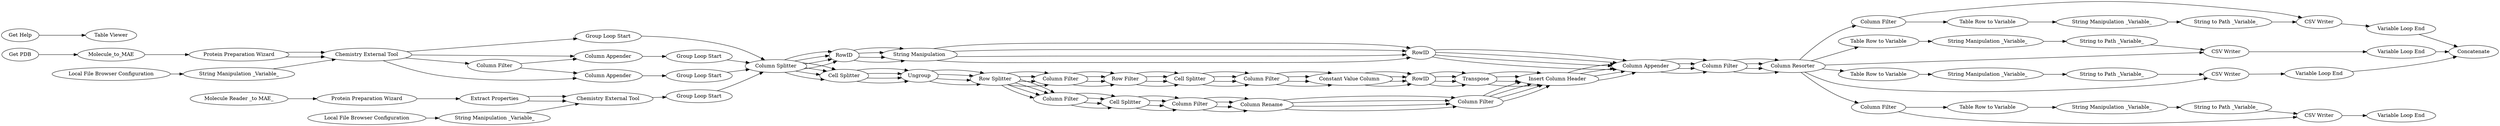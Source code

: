 digraph {
	15193 [label="Group Loop Start"]
	15262 [label="Get PDB"]
	15263 [label=Molecule_to_MAE]
	15264 [label="Protein Preparation Wizard"]
	15274 [label="Chemistry External Tool"]
	15276 [label="Column Filter"]
	15132 [label=Ungroup]
	15139 [label="Row Splitter"]
	15143 [label="Column Filter"]
	15144 [label="Column Filter"]
	15145 [label="Row Filter"]
	15146 [label=Transpose]
	15147 [label="Insert Column Header"]
	15150 [label="Column Filter"]
	15154 [label="Column Splitter"]
	15161 [label=RowID]
	15162 [label="String Manipulation"]
	15163 [label=RowID]
	15165 [label="Column Resorter"]
	15181 [label=RowID]
	15182 [label="Constant Value Column"]
	15183 [label="Column Filter"]
	15185 [label="Column Filter"]
	15186 [label="Column Rename"]
	15187 [label="Column Filter"]
	15188 [label="Cell Splitter"]
	15189 [label="Cell Splitter"]
	15191 [label="Cell Splitter"]
	15192 [label="Column Appender"]
	15132 [label=Ungroup]
	15139 [label="Row Splitter"]
	15143 [label="Column Filter"]
	15144 [label="Column Filter"]
	15145 [label="Row Filter"]
	15146 [label=Transpose]
	15147 [label="Insert Column Header"]
	15150 [label="Column Filter"]
	15154 [label="Column Splitter"]
	15161 [label=RowID]
	15162 [label="String Manipulation"]
	15163 [label=RowID]
	15165 [label="Column Resorter"]
	15181 [label=RowID]
	15182 [label="Constant Value Column"]
	15183 [label="Column Filter"]
	15185 [label="Column Filter"]
	15186 [label="Column Rename"]
	15187 [label="Column Filter"]
	15188 [label="Cell Splitter"]
	15189 [label="Cell Splitter"]
	15191 [label="Cell Splitter"]
	15192 [label="Column Appender"]
	15132 [label=Ungroup]
	15139 [label="Row Splitter"]
	15143 [label="Column Filter"]
	15144 [label="Column Filter"]
	15145 [label="Row Filter"]
	15146 [label=Transpose]
	15147 [label="Insert Column Header"]
	15150 [label="Column Filter"]
	15154 [label="Column Splitter"]
	15161 [label=RowID]
	15162 [label="String Manipulation"]
	15163 [label=RowID]
	15165 [label="Column Resorter"]
	15181 [label=RowID]
	15182 [label="Constant Value Column"]
	15183 [label="Column Filter"]
	15185 [label="Column Filter"]
	15186 [label="Column Rename"]
	15187 [label="Column Filter"]
	15188 [label="Cell Splitter"]
	15189 [label="Cell Splitter"]
	15191 [label="Cell Splitter"]
	15192 [label="Column Appender"]
	15283 [label="CSV Writer"]
	15284 [label="Variable Loop End"]
	15285 [label="String to Path _Variable_"]
	15286 [label="Table Row to Variable"]
	15287 [label="String Manipulation _Variable_"]
	15289 [label="Group Loop Start"]
	15290 [label="Group Loop Start"]
	15291 [label="Table Viewer"]
	15292 [label="Get Help"]
	15293 [label="String Manipulation _Variable_"]
	15294 [label="Table Row to Variable"]
	15295 [label="Variable Loop End"]
	15296 [label="String to Path _Variable_"]
	15297 [label="CSV Writer"]
	15298 [label="Table Row to Variable"]
	15299 [label="String Manipulation _Variable_"]
	15300 [label="String to Path _Variable_"]
	15301 [label="Variable Loop End"]
	15302 [label="CSV Writer"]
	15305 [label="Column Appender"]
	15306 [label="Column Filter"]
	15307 [label="Column Appender"]
	15309 [label="Molecule Reader _to MAE_"]
	15310 [label="Protein Preparation Wizard"]
	15311 [label="Extract Properties"]
	15312 [label="Chemistry External Tool"]
	15313 [label="Group Loop Start"]
	15132 [label=Ungroup]
	15139 [label="Row Splitter"]
	15143 [label="Column Filter"]
	15144 [label="Column Filter"]
	15145 [label="Row Filter"]
	15146 [label=Transpose]
	15147 [label="Insert Column Header"]
	15150 [label="Column Filter"]
	15154 [label="Column Splitter"]
	15161 [label=RowID]
	15162 [label="String Manipulation"]
	15163 [label=RowID]
	15165 [label="Column Resorter"]
	15181 [label=RowID]
	15182 [label="Constant Value Column"]
	15183 [label="Column Filter"]
	15185 [label="Column Filter"]
	15186 [label="Column Rename"]
	15187 [label="Column Filter"]
	15188 [label="Cell Splitter"]
	15189 [label="Cell Splitter"]
	15191 [label="Cell Splitter"]
	15192 [label="Column Appender"]
	15315 [label="Column Filter"]
	15316 [label="Table Row to Variable"]
	15317 [label="String Manipulation _Variable_"]
	15318 [label="String to Path _Variable_"]
	15319 [label="CSV Writer"]
	15320 [label="Variable Loop End"]
	15324 [label=Concatenate]
	15327 [label="Local File Browser Configuration"]
	15328 [label="String Manipulation _Variable_"]
	15329 [label="Local File Browser Configuration"]
	15330 [label="String Manipulation _Variable_"]
	15132 -> 15139
	15139 -> 15143
	15139 -> 15144
	15143 -> 15145
	15144 -> 15189
	15145 -> 15191
	15146 -> 15147
	15147 -> 15192
	15150 -> 15182
	15154 -> 15161
	15154 -> 15188
	15161 -> 15162
	15162 -> 15163
	15163 -> 15192
	15181 -> 15146
	15182 -> 15181
	15183 -> 15165
	15185 -> 15186
	15186 -> 15187
	15187 -> 15147
	15188 -> 15132
	15189 -> 15185
	15191 -> 15150
	15192 -> 15183
	15132 -> 15139
	15139 -> 15143
	15139 -> 15144
	15143 -> 15145
	15144 -> 15189
	15145 -> 15191
	15146 -> 15147
	15147 -> 15192
	15150 -> 15182
	15154 -> 15161
	15154 -> 15188
	15161 -> 15162
	15162 -> 15163
	15163 -> 15192
	15181 -> 15146
	15182 -> 15181
	15183 -> 15165
	15185 -> 15186
	15186 -> 15187
	15187 -> 15147
	15188 -> 15132
	15189 -> 15185
	15191 -> 15150
	15192 -> 15183
	15132 -> 15139
	15139 -> 15143
	15139 -> 15144
	15143 -> 15145
	15144 -> 15189
	15145 -> 15191
	15146 -> 15147
	15147 -> 15192
	15150 -> 15182
	15154 -> 15161
	15154 -> 15188
	15161 -> 15162
	15162 -> 15163
	15163 -> 15192
	15181 -> 15146
	15182 -> 15181
	15183 -> 15165
	15185 -> 15186
	15186 -> 15187
	15187 -> 15147
	15188 -> 15132
	15189 -> 15185
	15191 -> 15150
	15192 -> 15183
	15132 -> 15139
	15139 -> 15143
	15139 -> 15144
	15143 -> 15145
	15144 -> 15189
	15145 -> 15191
	15146 -> 15147
	15147 -> 15192
	15150 -> 15182
	15154 -> 15161
	15154 -> 15188
	15161 -> 15162
	15162 -> 15163
	15163 -> 15192
	15181 -> 15146
	15182 -> 15181
	15183 -> 15165
	15185 -> 15186
	15186 -> 15187
	15187 -> 15147
	15188 -> 15132
	15189 -> 15185
	15191 -> 15150
	15192 -> 15183
	15193 -> 15154
	15262 -> 15263
	15263 -> 15264
	15264 -> 15274
	15264 -> 15274
	15274 -> 15306
	15274 -> 15307
	15274 -> 15305
	15274 -> 15193
	15276 -> 15286
	15276 -> 15283
	15165 -> 15276
	15165 -> 15294
	15165 -> 15297
	15165 -> 15298
	15165 -> 15302
	15283 -> 15284
	15284 -> 15324
	15285 -> 15283
	15286 -> 15287
	15287 -> 15285
	15289 -> 15154
	15290 -> 15154
	15292 -> 15291
	15293 -> 15296
	15294 -> 15293
	15295 -> 15324
	15296 -> 15297
	15297 -> 15295
	15298 -> 15299
	15299 -> 15300
	15300 -> 15302
	15301 -> 15324
	15302 -> 15301
	15305 -> 15289
	15306 -> 15307
	15306 -> 15305
	15307 -> 15290
	15309 -> 15310
	15310 -> 15311
	15311 -> 15312
	15311 -> 15312
	15312 -> 15313
	15313 -> 15154
	15165 -> 15315
	15315 -> 15319
	15315 -> 15316
	15316 -> 15317
	15317 -> 15318
	15318 -> 15319
	15319 -> 15320
	15327 -> 15328
	15328 -> 15312
	15329 -> 15330
	15330 -> 15274
	rankdir=LR
}
